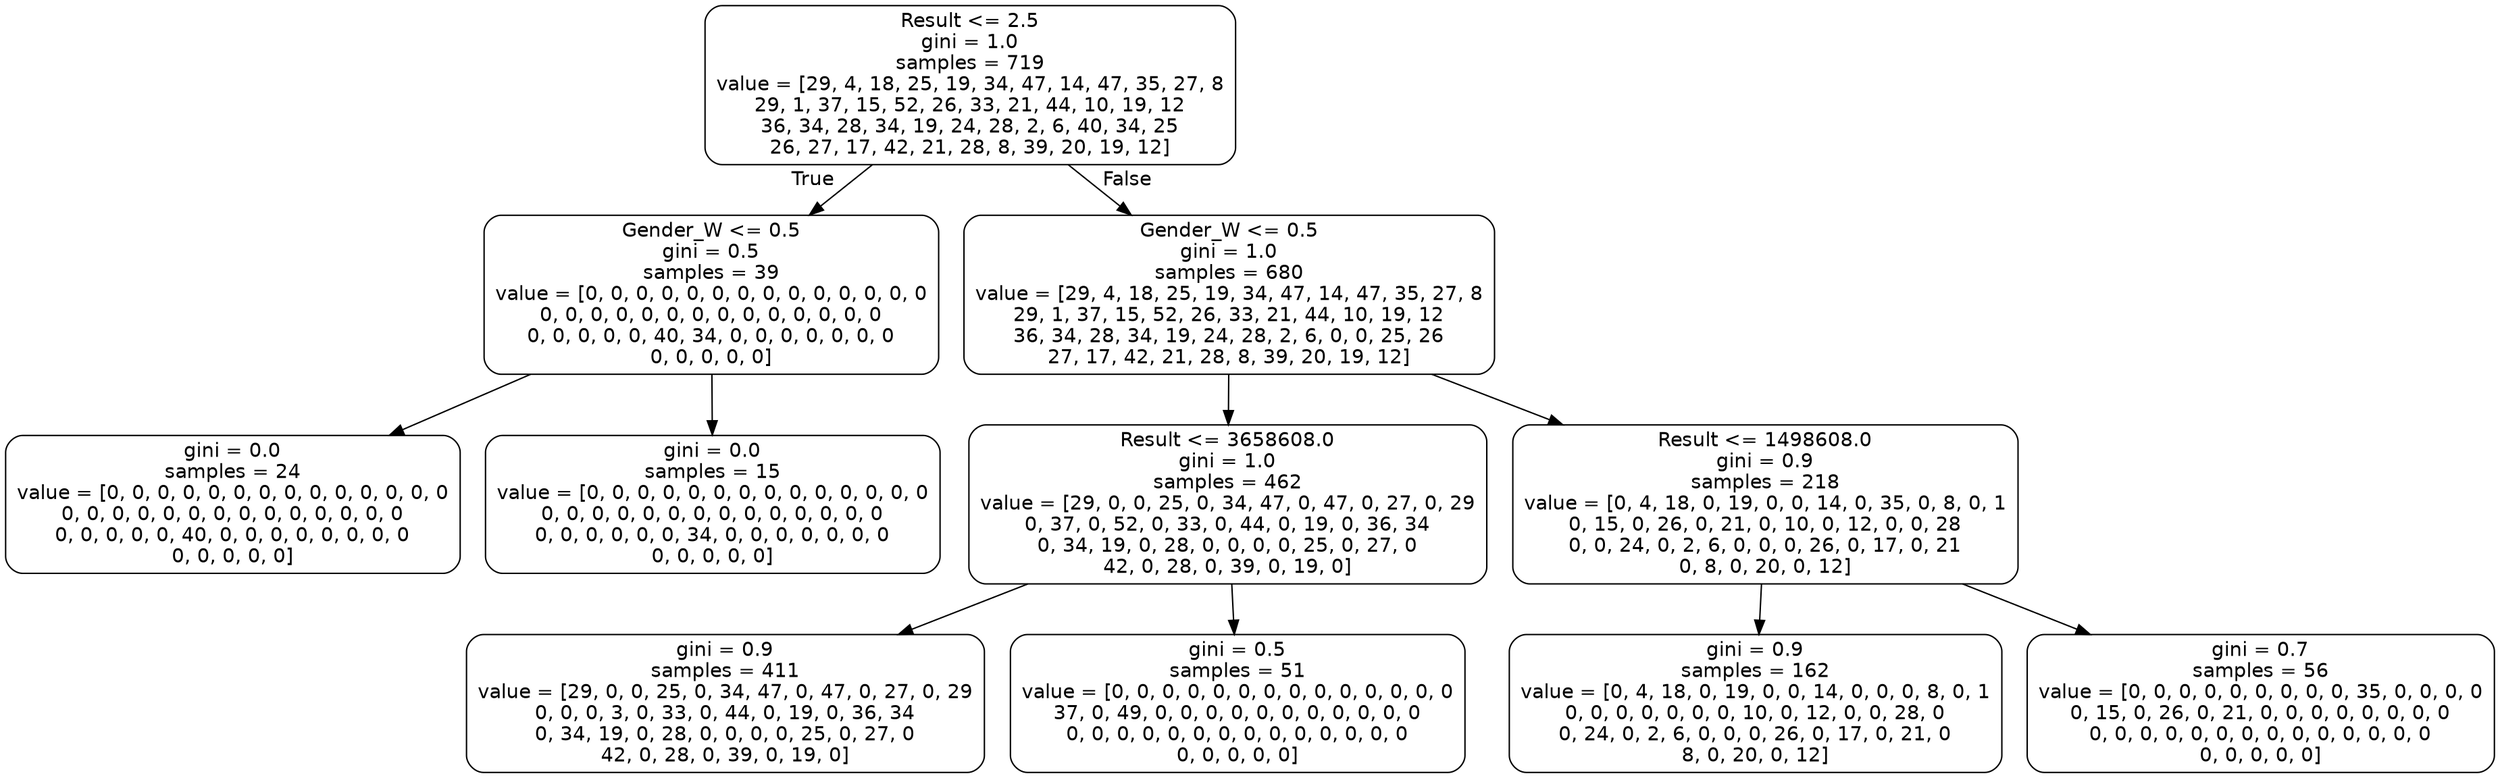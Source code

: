 digraph Tree {
node [shape=box, style="rounded", color="black", fontname=helvetica] ;
edge [fontname=helvetica] ;
0 [label="Result <= 2.5\ngini = 1.0\nsamples = 719\nvalue = [29, 4, 18, 25, 19, 34, 47, 14, 47, 35, 27, 8\n29, 1, 37, 15, 52, 26, 33, 21, 44, 10, 19, 12\n36, 34, 28, 34, 19, 24, 28, 2, 6, 40, 34, 25\n26, 27, 17, 42, 21, 28, 8, 39, 20, 19, 12]"] ;
1 [label="Gender_W <= 0.5\ngini = 0.5\nsamples = 39\nvalue = [0, 0, 0, 0, 0, 0, 0, 0, 0, 0, 0, 0, 0, 0\n0, 0, 0, 0, 0, 0, 0, 0, 0, 0, 0, 0, 0, 0\n0, 0, 0, 0, 0, 40, 34, 0, 0, 0, 0, 0, 0, 0\n0, 0, 0, 0, 0]"] ;
0 -> 1 [labeldistance=2.5, labelangle=45, headlabel="True"] ;
2 [label="gini = 0.0\nsamples = 24\nvalue = [0, 0, 0, 0, 0, 0, 0, 0, 0, 0, 0, 0, 0, 0\n0, 0, 0, 0, 0, 0, 0, 0, 0, 0, 0, 0, 0, 0\n0, 0, 0, 0, 0, 40, 0, 0, 0, 0, 0, 0, 0, 0\n0, 0, 0, 0, 0]"] ;
1 -> 2 ;
3 [label="gini = 0.0\nsamples = 15\nvalue = [0, 0, 0, 0, 0, 0, 0, 0, 0, 0, 0, 0, 0, 0\n0, 0, 0, 0, 0, 0, 0, 0, 0, 0, 0, 0, 0, 0\n0, 0, 0, 0, 0, 0, 34, 0, 0, 0, 0, 0, 0, 0\n0, 0, 0, 0, 0]"] ;
1 -> 3 ;
4 [label="Gender_W <= 0.5\ngini = 1.0\nsamples = 680\nvalue = [29, 4, 18, 25, 19, 34, 47, 14, 47, 35, 27, 8\n29, 1, 37, 15, 52, 26, 33, 21, 44, 10, 19, 12\n36, 34, 28, 34, 19, 24, 28, 2, 6, 0, 0, 25, 26\n27, 17, 42, 21, 28, 8, 39, 20, 19, 12]"] ;
0 -> 4 [labeldistance=2.5, labelangle=-45, headlabel="False"] ;
5 [label="Result <= 3658608.0\ngini = 1.0\nsamples = 462\nvalue = [29, 0, 0, 25, 0, 34, 47, 0, 47, 0, 27, 0, 29\n0, 37, 0, 52, 0, 33, 0, 44, 0, 19, 0, 36, 34\n0, 34, 19, 0, 28, 0, 0, 0, 0, 25, 0, 27, 0\n42, 0, 28, 0, 39, 0, 19, 0]"] ;
4 -> 5 ;
6 [label="gini = 0.9\nsamples = 411\nvalue = [29, 0, 0, 25, 0, 34, 47, 0, 47, 0, 27, 0, 29\n0, 0, 0, 3, 0, 33, 0, 44, 0, 19, 0, 36, 34\n0, 34, 19, 0, 28, 0, 0, 0, 0, 25, 0, 27, 0\n42, 0, 28, 0, 39, 0, 19, 0]"] ;
5 -> 6 ;
7 [label="gini = 0.5\nsamples = 51\nvalue = [0, 0, 0, 0, 0, 0, 0, 0, 0, 0, 0, 0, 0, 0\n37, 0, 49, 0, 0, 0, 0, 0, 0, 0, 0, 0, 0, 0\n0, 0, 0, 0, 0, 0, 0, 0, 0, 0, 0, 0, 0, 0\n0, 0, 0, 0, 0]"] ;
5 -> 7 ;
8 [label="Result <= 1498608.0\ngini = 0.9\nsamples = 218\nvalue = [0, 4, 18, 0, 19, 0, 0, 14, 0, 35, 0, 8, 0, 1\n0, 15, 0, 26, 0, 21, 0, 10, 0, 12, 0, 0, 28\n0, 0, 24, 0, 2, 6, 0, 0, 0, 26, 0, 17, 0, 21\n0, 8, 0, 20, 0, 12]"] ;
4 -> 8 ;
9 [label="gini = 0.9\nsamples = 162\nvalue = [0, 4, 18, 0, 19, 0, 0, 14, 0, 0, 0, 8, 0, 1\n0, 0, 0, 0, 0, 0, 0, 10, 0, 12, 0, 0, 28, 0\n0, 24, 0, 2, 6, 0, 0, 0, 26, 0, 17, 0, 21, 0\n8, 0, 20, 0, 12]"] ;
8 -> 9 ;
10 [label="gini = 0.7\nsamples = 56\nvalue = [0, 0, 0, 0, 0, 0, 0, 0, 0, 35, 0, 0, 0, 0\n0, 15, 0, 26, 0, 21, 0, 0, 0, 0, 0, 0, 0, 0\n0, 0, 0, 0, 0, 0, 0, 0, 0, 0, 0, 0, 0, 0\n0, 0, 0, 0, 0]"] ;
8 -> 10 ;
}